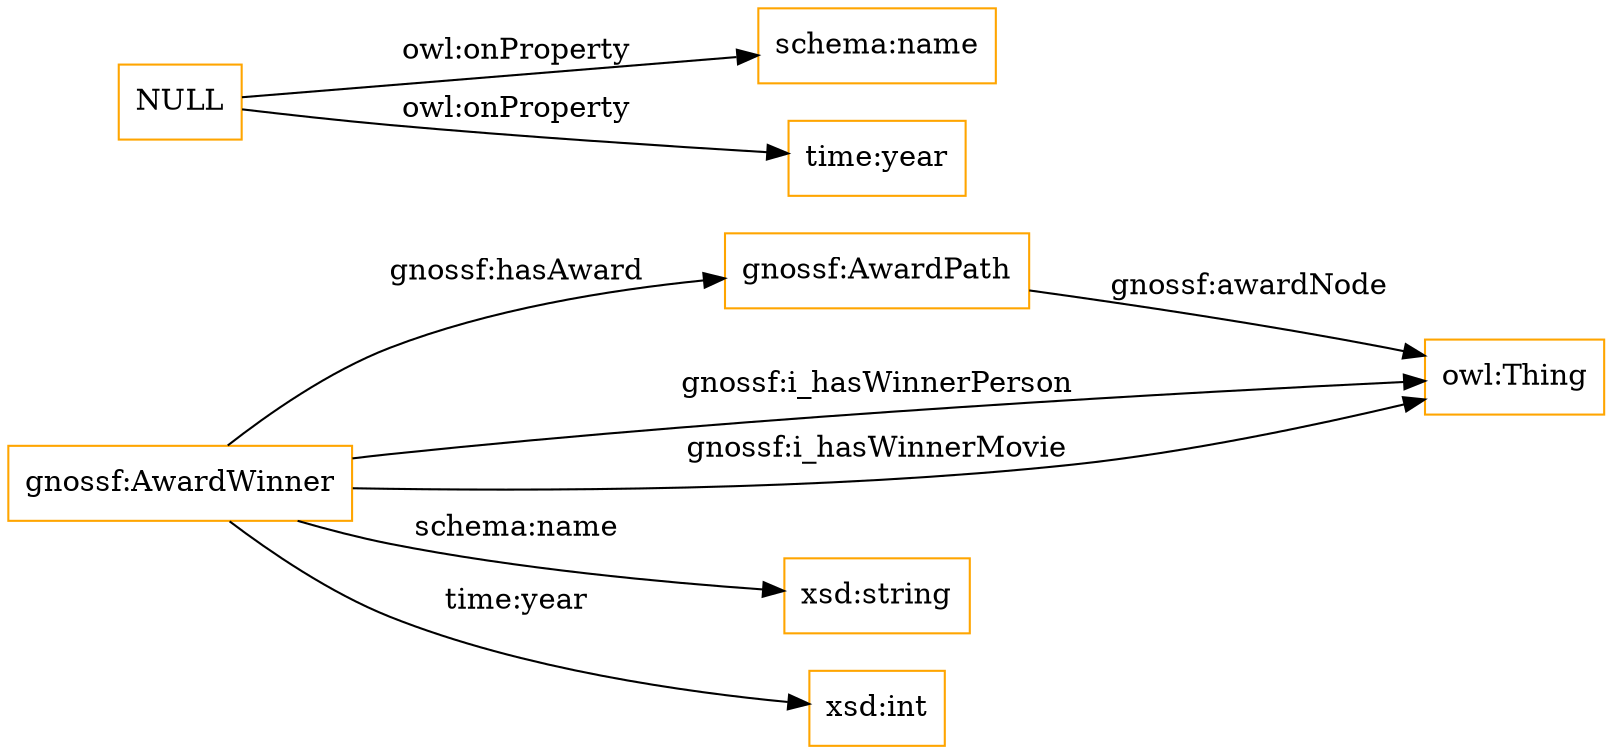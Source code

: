 digraph ar2dtool_diagram { 
rankdir=LR;
size="1501"
node [shape = rectangle, color="orange"]; "gnossf:AwardWinner" "gnossf:AwardPath" ; /*classes style*/
	"NULL" -> "schema:name" [ label = "owl:onProperty" ];
	"NULL" -> "time:year" [ label = "owl:onProperty" ];
	"gnossf:AwardWinner" -> "owl:Thing" [ label = "gnossf:i_hasWinnerPerson" ];
	"gnossf:AwardWinner" -> "xsd:string" [ label = "schema:name" ];
	"gnossf:AwardWinner" -> "gnossf:AwardPath" [ label = "gnossf:hasAward" ];
	"gnossf:AwardPath" -> "owl:Thing" [ label = "gnossf:awardNode" ];
	"gnossf:AwardWinner" -> "xsd:int" [ label = "time:year" ];
	"gnossf:AwardWinner" -> "owl:Thing" [ label = "gnossf:i_hasWinnerMovie" ];

}
